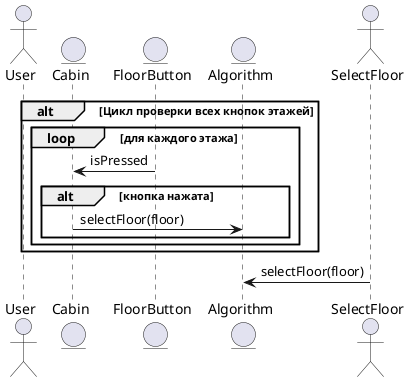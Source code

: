 @startuml
actor User
entity Cabin
entity FloorButton
entity Algorithm

' Кооперация с линией жизни для алгоритма
actor SelectFloor

alt Цикл проверки всех кнопок этажей
  loop для каждого этажа
    FloorButton -> Cabin : isPressed
    alt кнопка нажата
      Cabin -> Algorithm : selectFloor(floor)
    end
  end
end

' Кооперация взаимодействует с алгоритмом
SelectFloor -> Algorithm : selectFloor(floor)
@enduml
